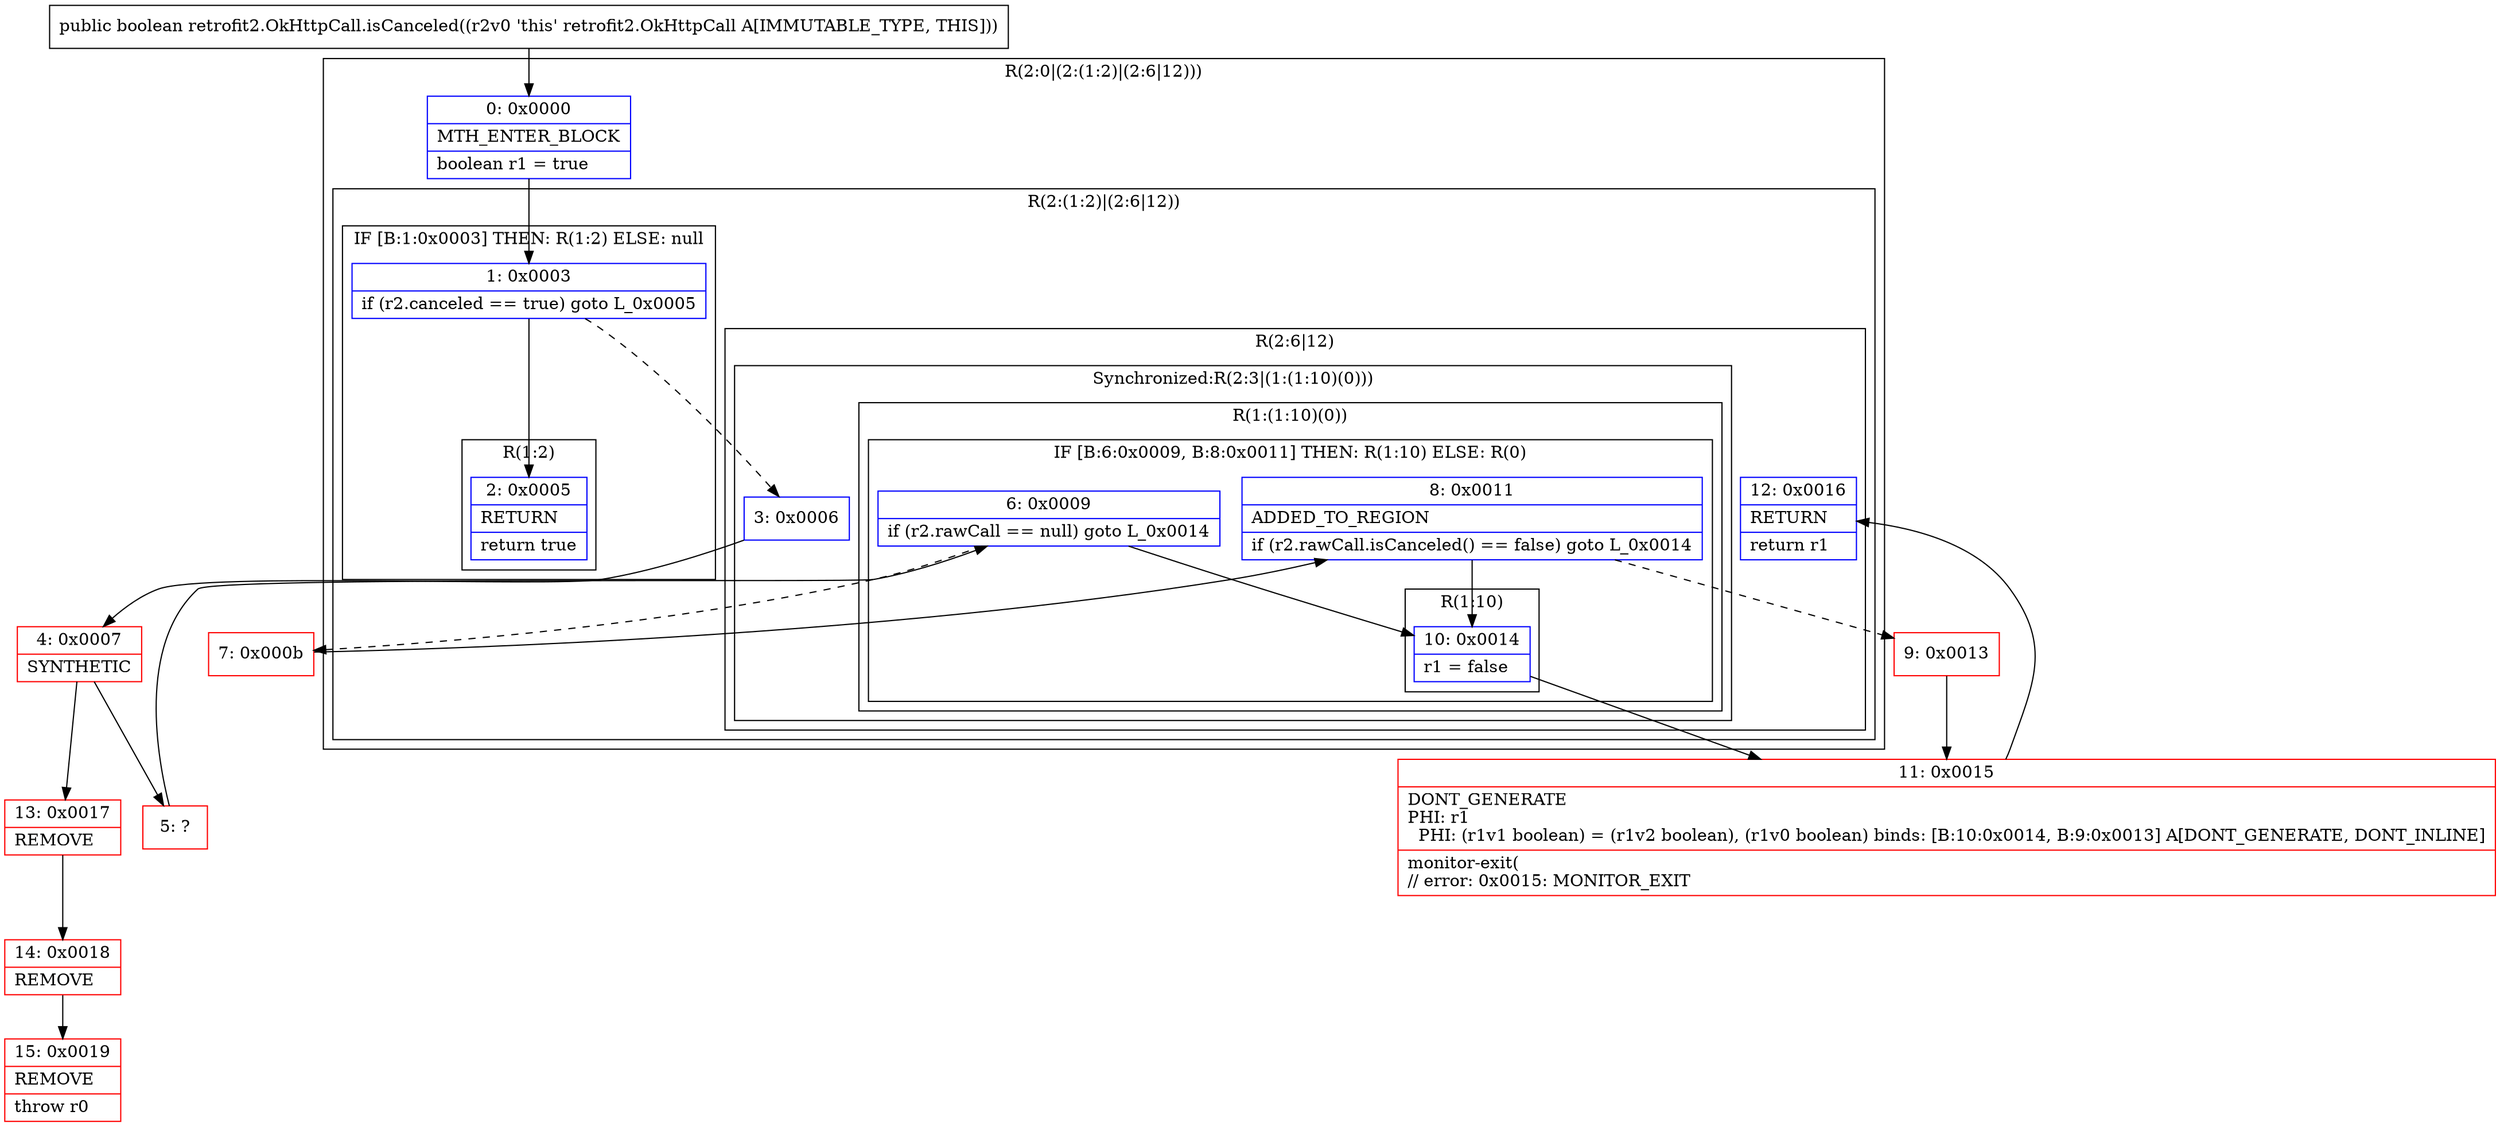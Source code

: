 digraph "CFG forretrofit2.OkHttpCall.isCanceled()Z" {
subgraph cluster_Region_1423020523 {
label = "R(2:0|(2:(1:2)|(2:6|12)))";
node [shape=record,color=blue];
Node_0 [shape=record,label="{0\:\ 0x0000|MTH_ENTER_BLOCK\l|boolean r1 = true\l}"];
subgraph cluster_Region_1472921633 {
label = "R(2:(1:2)|(2:6|12))";
node [shape=record,color=blue];
subgraph cluster_IfRegion_1550899607 {
label = "IF [B:1:0x0003] THEN: R(1:2) ELSE: null";
node [shape=record,color=blue];
Node_1 [shape=record,label="{1\:\ 0x0003|if (r2.canceled == true) goto L_0x0005\l}"];
subgraph cluster_Region_1821524166 {
label = "R(1:2)";
node [shape=record,color=blue];
Node_2 [shape=record,label="{2\:\ 0x0005|RETURN\l|return true\l}"];
}
}
subgraph cluster_Region_938576400 {
label = "R(2:6|12)";
node [shape=record,color=blue];
subgraph cluster_SynchronizedRegion_975490318 {
label = "Synchronized:R(2:3|(1:(1:10)(0)))";
node [shape=record,color=blue];
Node_3 [shape=record,label="{3\:\ 0x0006}"];
subgraph cluster_Region_895551587 {
label = "R(1:(1:10)(0))";
node [shape=record,color=blue];
subgraph cluster_IfRegion_1871168313 {
label = "IF [B:6:0x0009, B:8:0x0011] THEN: R(1:10) ELSE: R(0)";
node [shape=record,color=blue];
Node_6 [shape=record,label="{6\:\ 0x0009|if (r2.rawCall == null) goto L_0x0014\l}"];
Node_8 [shape=record,label="{8\:\ 0x0011|ADDED_TO_REGION\l|if (r2.rawCall.isCanceled() == false) goto L_0x0014\l}"];
subgraph cluster_Region_1116423181 {
label = "R(1:10)";
node [shape=record,color=blue];
Node_10 [shape=record,label="{10\:\ 0x0014|r1 = false\l}"];
}
subgraph cluster_Region_300759679 {
label = "R(0)";
node [shape=record,color=blue];
}
}
}
}
Node_12 [shape=record,label="{12\:\ 0x0016|RETURN\l|return r1\l}"];
}
}
}
Node_4 [shape=record,color=red,label="{4\:\ 0x0007|SYNTHETIC\l}"];
Node_5 [shape=record,color=red,label="{5\:\ ?}"];
Node_7 [shape=record,color=red,label="{7\:\ 0x000b}"];
Node_9 [shape=record,color=red,label="{9\:\ 0x0013}"];
Node_11 [shape=record,color=red,label="{11\:\ 0x0015|DONT_GENERATE\lPHI: r1 \l  PHI: (r1v1 boolean) = (r1v2 boolean), (r1v0 boolean) binds: [B:10:0x0014, B:9:0x0013] A[DONT_GENERATE, DONT_INLINE]\l|monitor\-exit(\l\/\/ error: 0x0015: MONITOR_EXIT  \l}"];
Node_13 [shape=record,color=red,label="{13\:\ 0x0017|REMOVE\l}"];
Node_14 [shape=record,color=red,label="{14\:\ 0x0018|REMOVE\l}"];
Node_15 [shape=record,color=red,label="{15\:\ 0x0019|REMOVE\l|throw r0\l}"];
MethodNode[shape=record,label="{public boolean retrofit2.OkHttpCall.isCanceled((r2v0 'this' retrofit2.OkHttpCall A[IMMUTABLE_TYPE, THIS])) }"];
MethodNode -> Node_0;
Node_0 -> Node_1;
Node_1 -> Node_2;
Node_1 -> Node_3[style=dashed];
Node_3 -> Node_4;
Node_6 -> Node_7[style=dashed];
Node_6 -> Node_10;
Node_8 -> Node_9[style=dashed];
Node_8 -> Node_10;
Node_10 -> Node_11;
Node_4 -> Node_5;
Node_4 -> Node_13;
Node_5 -> Node_6;
Node_7 -> Node_8;
Node_9 -> Node_11;
Node_11 -> Node_12;
Node_13 -> Node_14;
Node_14 -> Node_15;
}

